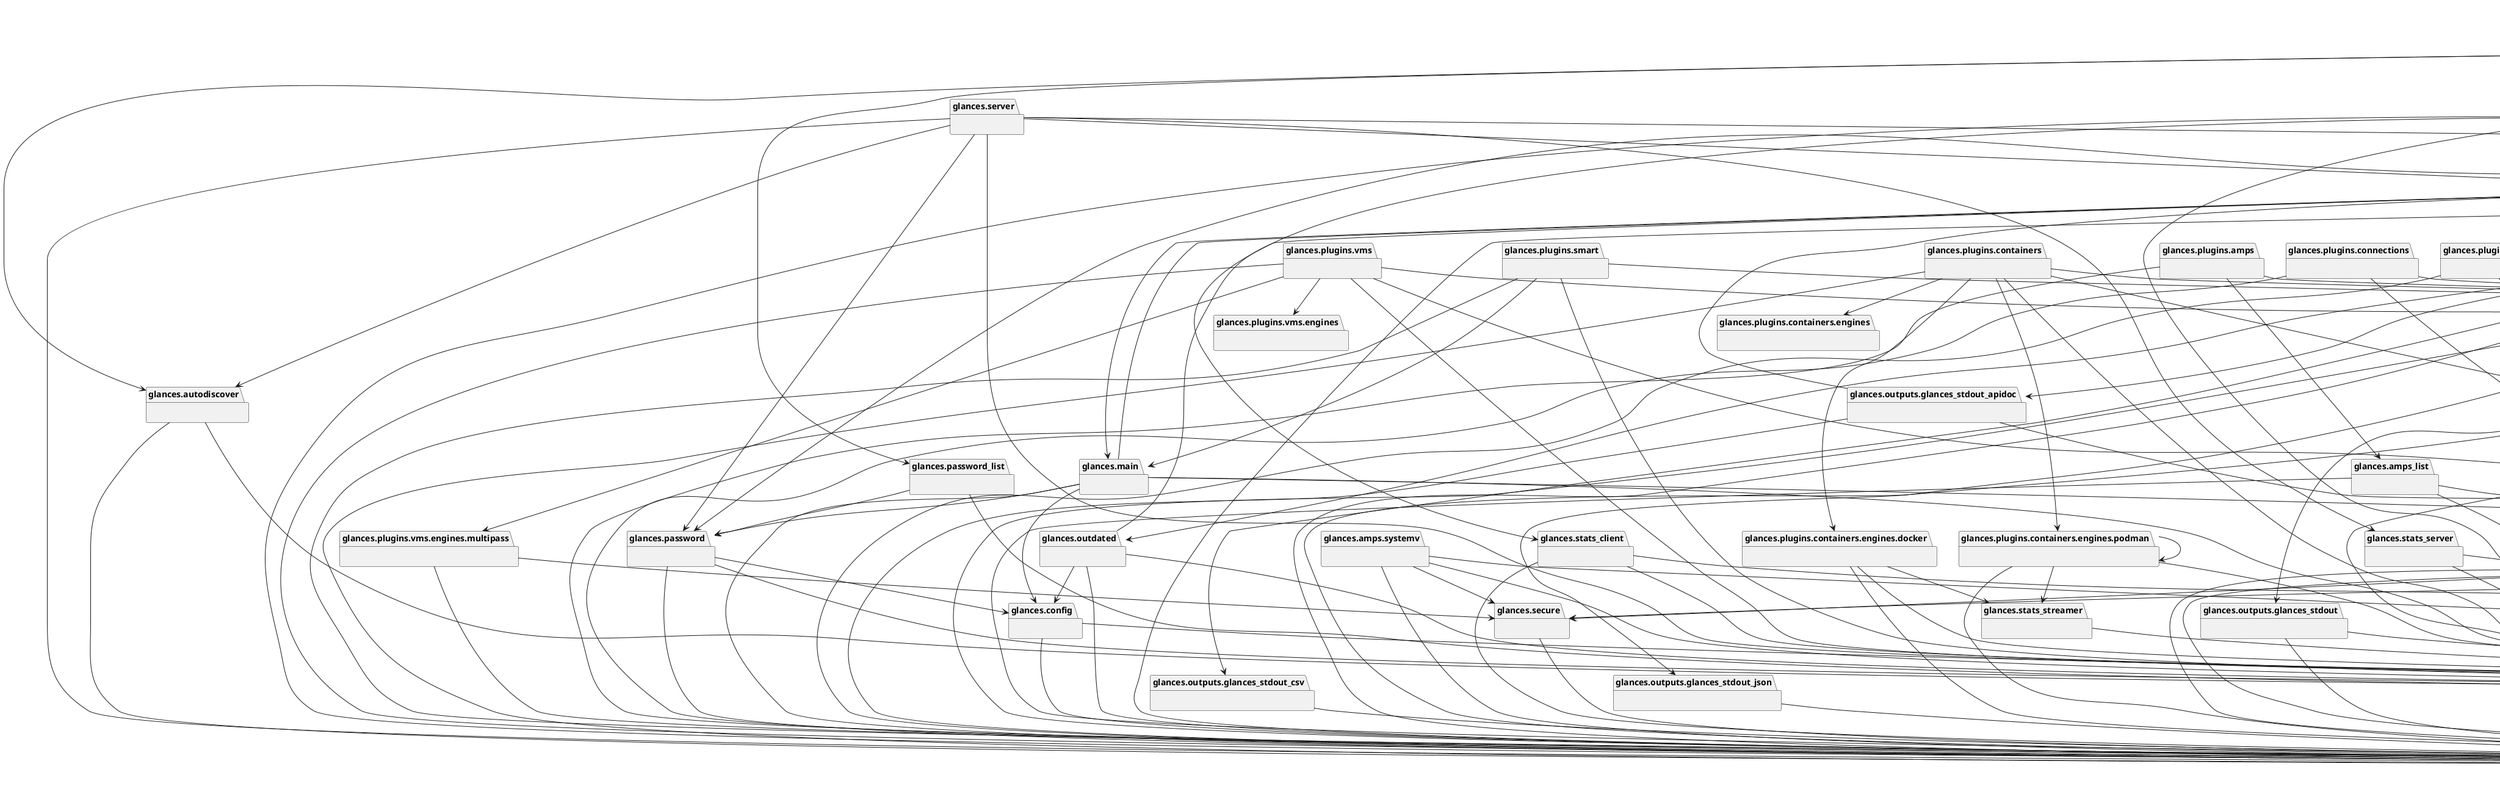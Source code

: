 @startuml packages
set namespaceSeparator none
package "glances" as glances {
}
package "glances.__main__" as glances.__main__ {
}
package "glances.actions" as glances.actions {
}
package "glances.amps" as glances.amps {
}
package "glances.amps.amp" as glances.amps.amp {
}
package "glances.amps.default" as glances.amps.default {
}
package "glances.amps.nginx" as glances.amps.nginx {
}
package "glances.amps.systemd" as glances.amps.systemd {
}
package "glances.amps.systemv" as glances.amps.systemv {
}
package "glances.amps_list" as glances.amps_list {
}
package "glances.attribute" as glances.attribute {
}
package "glances.autodiscover" as glances.autodiscover {
}
package "glances.client" as glances.client {
}
package "glances.client_browser" as glances.client_browser {
}
package "glances.config" as glances.config {
}
package "glances.cpu_percent" as glances.cpu_percent {
}
package "glances.event" as glances.event {
}
package "glances.events_list" as glances.events_list {
}
package "glances.exports" as glances.exports {
}
package "glances.exports.export" as glances.exports.export {
}
package "glances.exports.glances_cassandra" as glances.exports.glances_cassandra {
}
package "glances.exports.glances_couchdb" as glances.exports.glances_couchdb {
}
package "glances.exports.glances_csv" as glances.exports.glances_csv {
}
package "glances.exports.glances_elasticsearch" as glances.exports.glances_elasticsearch {
}
package "glances.exports.glances_graph" as glances.exports.glances_graph {
}
package "glances.exports.glances_graphite" as glances.exports.glances_graphite {
}
package "glances.exports.glances_influxdb" as glances.exports.glances_influxdb {
}
package "glances.exports.glances_influxdb2" as glances.exports.glances_influxdb2 {
}
package "glances.exports.glances_json" as glances.exports.glances_json {
}
package "glances.exports.glances_kafka" as glances.exports.glances_kafka {
}
package "glances.exports.glances_mongodb" as glances.exports.glances_mongodb {
}
package "glances.exports.glances_mqtt" as glances.exports.glances_mqtt {
}
package "glances.exports.glances_opentsdb" as glances.exports.glances_opentsdb {
}
package "glances.exports.glances_prometheus" as glances.exports.glances_prometheus {
}
package "glances.exports.glances_rabbitmq" as glances.exports.glances_rabbitmq {
}
package "glances.exports.glances_restful" as glances.exports.glances_restful {
}
package "glances.exports.glances_riemann" as glances.exports.glances_riemann {
}
package "glances.exports.glances_statsd" as glances.exports.glances_statsd {
}
package "glances.exports.glances_zeromq" as glances.exports.glances_zeromq {
}
package "glances.filter" as glances.filter {
}
package "glances.folder_list" as glances.folder_list {
}
package "glances.globals" as glances.globals {
}
package "glances.history" as glances.history {
}
package "glances.logger" as glances.logger {
}
package "glances.main" as glances.main {
}
package "glances.outdated" as glances.outdated {
}
package "glances.outputs" as glances.outputs {
}
package "glances.outputs.glances_bars" as glances.outputs.glances_bars {
}
package "glances.outputs.glances_colors" as glances.outputs.glances_colors {
}
package "glances.outputs.glances_curses" as glances.outputs.glances_curses {
}
package "glances.outputs.glances_curses_browser" as glances.outputs.glances_curses_browser {
}
package "glances.outputs.glances_restful_api" as glances.outputs.glances_restful_api {
}
package "glances.outputs.glances_sparklines" as glances.outputs.glances_sparklines {
}
package "glances.outputs.glances_stdout" as glances.outputs.glances_stdout {
}
package "glances.outputs.glances_stdout_apidoc" as glances.outputs.glances_stdout_apidoc {
}
package "glances.outputs.glances_stdout_csv" as glances.outputs.glances_stdout_csv {
}
package "glances.outputs.glances_stdout_issue" as glances.outputs.glances_stdout_issue {
}
package "glances.outputs.glances_stdout_json" as glances.outputs.glances_stdout_json {
}
package "glances.outputs.glances_unicode" as glances.outputs.glances_unicode {
}
package "glances.password" as glances.password {
}
package "glances.password_list" as glances.password_list {
}
package "glances.plugins" as glances.plugins {
}
package "glances.plugins.__pycache__" as glances.plugins.__pycache__ {
}
package "glances.plugins.alert" as glances.plugins.alert {
}
package "glances.plugins.amps" as glances.plugins.amps {
}
package "glances.plugins.cloud" as glances.plugins.cloud {
}
package "glances.plugins.connections" as glances.plugins.connections {
}
package "glances.plugins.containers" as glances.plugins.containers {
}
package "glances.plugins.containers.engines" as glances.plugins.containers.engines {
}
package "glances.plugins.containers.engines.docker" as glances.plugins.containers.engines.docker {
}
package "glances.plugins.containers.engines.podman" as glances.plugins.containers.engines.podman {
}
package "glances.plugins.core" as glances.plugins.core {
}
package "glances.plugins.cpu" as glances.plugins.cpu {
}
package "glances.plugins.diskio" as glances.plugins.diskio {
}
package "glances.plugins.folders" as glances.plugins.folders {
}
package "glances.plugins.fs" as glances.plugins.fs {
}
package "glances.plugins.gpu" as glances.plugins.gpu {
}
package "glances.plugins.gpu.cards" as glances.plugins.gpu.cards {
}
package "glances.plugins.gpu.cards.amd" as glances.plugins.gpu.cards.amd {
}
package "glances.plugins.gpu.cards.nvidia" as glances.plugins.gpu.cards.nvidia {
}
package "glances.plugins.help" as glances.plugins.help {
}
package "glances.plugins.ip" as glances.plugins.ip {
}
package "glances.plugins.irq" as glances.plugins.irq {
}
package "glances.plugins.load" as glances.plugins.load {
}
package "glances.plugins.mem" as glances.plugins.mem {
}
package "glances.plugins.memswap" as glances.plugins.memswap {
}
package "glances.plugins.network" as glances.plugins.network {
}
package "glances.plugins.now" as glances.plugins.now {
}
package "glances.plugins.percpu" as glances.plugins.percpu {
}
package "glances.plugins.plugin" as glances.plugins.plugin {
}
package "glances.plugins.plugin.model" as glances.plugins.plugin.model {
}
package "glances.plugins.ports" as glances.plugins.ports {
}
package "glances.plugins.processcount" as glances.plugins.processcount {
}
package "glances.plugins.processlist" as glances.plugins.processlist {
}
package "glances.plugins.psutilversion" as glances.plugins.psutilversion {
}
package "glances.plugins.quicklook" as glances.plugins.quicklook {
}
package "glances.plugins.raid" as glances.plugins.raid {
}
package "glances.plugins.sensors" as glances.plugins.sensors {
}
package "glances.plugins.sensors.sensor" as glances.plugins.sensors.sensor {
}
package "glances.plugins.sensors.sensor.glances_batpercent" as glances.plugins.sensors.sensor.glances_batpercent {
}
package "glances.plugins.sensors.sensor.glances_hddtemp" as glances.plugins.sensors.sensor.glances_hddtemp {
}
package "glances.plugins.smart" as glances.plugins.smart {
}
package "glances.plugins.system" as glances.plugins.system {
}
package "glances.plugins.uptime" as glances.plugins.uptime {
}
package "glances.plugins.version" as glances.plugins.version {
}
package "glances.plugins.vms" as glances.plugins.vms {
}
package "glances.plugins.vms.engines" as glances.plugins.vms.engines {
}
package "glances.plugins.vms.engines.multipass" as glances.plugins.vms.engines.multipass {
}
package "glances.plugins.wifi" as glances.plugins.wifi {
}
package "glances.ports_list" as glances.ports_list {
}
package "glances.processes" as glances.processes {
}
package "glances.programs" as glances.programs {
}
package "glances.secure" as glances.secure {
}
package "glances.server" as glances.server {
}
package "glances.snmp" as glances.snmp {
}
package "glances.standalone" as glances.standalone {
}
package "glances.static_list" as glances.static_list {
}
package "glances.stats" as glances.stats {
}
package "glances.stats_client" as glances.stats_client {
}
package "glances.stats_client_snmp" as glances.stats_client_snmp {
}
package "glances.stats_server" as glances.stats_server {
}
package "glances.stats_streamer" as glances.stats_streamer {
}
package "glances.thresholds" as glances.thresholds {
}
package "glances.timer" as glances.timer {
}
package "glances.web_list" as glances.web_list {
}
package "glances.webserver" as glances.webserver {
}
glances --> glances.logger
glances --> glances.main
glances --> glances.standalone
glances --> glances.timer
glances.__main__ --> glances
glances.actions --> glances.logger
glances.actions --> glances.secure
glances.actions --> glances.timer
glances.amps.amp --> glances.globals
glances.amps.amp --> glances.logger
glances.amps.amp --> glances.timer
glances.amps.default --> glances.amps.amp
glances.amps.default --> glances.logger
glances.amps.default --> glances.secure
glances.amps.nginx --> glances.amps.amp
glances.amps.nginx --> glances.logger
glances.amps.systemd --> glances.amps.amp
glances.amps.systemd --> glances.globals
glances.amps.systemd --> glances.logger
glances.amps.systemv --> glances.amps.amp
glances.amps.systemv --> glances.globals
glances.amps.systemv --> glances.logger
glances.amps.systemv --> glances.secure
glances.amps_list --> glances.globals
glances.amps_list --> glances.logger
glances.amps_list --> glances.processes
glances.autodiscover --> glances.globals
glances.autodiscover --> glances.logger
glances.client --> glances
glances.client --> glances.globals
glances.client --> glances.logger
glances.client --> glances.outputs.glances_curses
glances.client --> glances.stats_client
glances.client --> glances.stats_client_snmp
glances.client --> glances.timer
glances.client_browser --> glances.autodiscover
glances.client_browser --> glances.client
glances.client_browser --> glances.globals
glances.client_browser --> glances.logger
glances.client_browser --> glances.outputs.glances_curses_browser
glances.client_browser --> glances.password_list
glances.client_browser --> glances.static_list
glances.config --> glances.globals
glances.config --> glances.logger
glances.cpu_percent --> glances.logger
glances.cpu_percent --> glances.timer
glances.event --> glances.logger
glances.event --> glances.processes
glances.events_list --> glances.event
glances.events_list --> glances.processes
glances.events_list --> glances.thresholds
glances.exports.export --> glances.globals
glances.exports.export --> glances.logger
glances.exports.export --> glances.timer
glances.exports.glances_cassandra --> glances.exports.export
glances.exports.glances_cassandra --> glances.logger
glances.exports.glances_couchdb --> glances.exports.export
glances.exports.glances_couchdb --> glances.logger
glances.exports.glances_csv --> glances.exports.export
glances.exports.glances_csv --> glances.logger
glances.exports.glances_elasticsearch --> glances.exports.export
glances.exports.glances_elasticsearch --> glances.logger
glances.exports.glances_graph --> glances.exports.export
glances.exports.glances_graph --> glances.globals
glances.exports.glances_graph --> glances.logger
glances.exports.glances_graph --> glances.timer
glances.exports.glances_graphite --> glances.exports.export
glances.exports.glances_graphite --> glances.logger
glances.exports.glances_influxdb --> glances.exports.export
glances.exports.glances_influxdb --> glances.logger
glances.exports.glances_influxdb2 --> glances.exports.export
glances.exports.glances_influxdb2 --> glances.logger
glances.exports.glances_json --> glances.exports.export
glances.exports.glances_json --> glances.globals
glances.exports.glances_json --> glances.logger
glances.exports.glances_kafka --> glances.exports.export
glances.exports.glances_kafka --> glances.globals
glances.exports.glances_kafka --> glances.logger
glances.exports.glances_mongodb --> glances.exports.export
glances.exports.glances_mongodb --> glances.logger
glances.exports.glances_mqtt --> glances.exports.export
glances.exports.glances_mqtt --> glances.globals
glances.exports.glances_mqtt --> glances.logger
glances.exports.glances_opentsdb --> glances.exports.export
glances.exports.glances_opentsdb --> glances.logger
glances.exports.glances_prometheus --> glances.exports.export
glances.exports.glances_prometheus --> glances.globals
glances.exports.glances_prometheus --> glances.logger
glances.exports.glances_rabbitmq --> glances.exports.export
glances.exports.glances_rabbitmq --> glances.logger
glances.exports.glances_restful --> glances.exports.export
glances.exports.glances_restful --> glances.globals
glances.exports.glances_restful --> glances.logger
glances.exports.glances_riemann --> glances.exports.export
glances.exports.glances_riemann --> glances.logger
glances.exports.glances_statsd --> glances.exports.export
glances.exports.glances_statsd --> glances.logger
glances.exports.glances_zeromq --> glances.exports.export
glances.exports.glances_zeromq --> glances.globals
glances.exports.glances_zeromq --> glances.logger
glances.filter --> glances.logger
glances.folder_list --> glances.globals
glances.folder_list --> glances.logger
glances.folder_list --> glances.timer
glances.history --> glances.attribute
glances.logger --> glances.globals
glances.main --> glances
glances.main --> glances.config
glances.main --> glances.globals
glances.main --> glances.logger
glances.main --> glances.password
glances.main --> glances.processes
glances.outdated --> glances
glances.outdated --> glances.config
glances.outdated --> glances.globals
glances.outdated --> glances.logger
glances.outputs.glances_colors --> glances.logger
glances.outputs.glances_curses --> glances.events_list
glances.outputs.glances_curses --> glances.globals
glances.outputs.glances_curses --> glances.logger
glances.outputs.glances_curses --> glances.outputs.glances_colors
glances.outputs.glances_curses --> glances.outputs.glances_unicode
glances.outputs.glances_curses --> glances.processes
glances.outputs.glances_curses --> glances.timer
glances.outputs.glances_curses_browser --> glances.logger
glances.outputs.glances_curses_browser --> glances.outputs.glances_curses
glances.outputs.glances_curses_browser --> glances.timer
glances.outputs.glances_restful_api --> glances
glances.outputs.glances_restful_api --> glances.globals
glances.outputs.glances_restful_api --> glances.logger
glances.outputs.glances_restful_api --> glances.password
glances.outputs.glances_restful_api --> glances.stats
glances.outputs.glances_restful_api --> glances.timer
glances.outputs.glances_sparklines --> glances.globals
glances.outputs.glances_sparklines --> glances.logger
glances.outputs.glances_stdout --> glances.globals
glances.outputs.glances_stdout --> glances.logger
glances.outputs.glances_stdout_apidoc --> glances
glances.outputs.glances_stdout_apidoc --> glances.globals
glances.outputs.glances_stdout_apidoc --> glances.logger
glances.outputs.glances_stdout_csv --> glances.globals
glances.outputs.glances_stdout_issue --> glances
glances.outputs.glances_stdout_issue --> glances.timer
glances.outputs.glances_stdout_json --> glances.globals
glances.password --> glances.config
glances.password --> glances.globals
glances.password --> glances.logger
glances.password_list --> glances.logger
glances.password_list --> glances.password
glances.plugins.alert --> glances.events_list
glances.plugins.alert --> glances.plugins.plugin.model
glances.plugins.amps --> glances.amps_list
glances.plugins.amps --> glances.globals
glances.plugins.amps --> glances.plugins.plugin.model
glances.plugins.cloud --> glances.globals
glances.plugins.cloud --> glances.logger
glances.plugins.cloud --> glances.plugins.plugin.model
glances.plugins.connections --> glances.globals
glances.plugins.connections --> glances.logger
glances.plugins.connections --> glances.plugins.plugin.model
glances.plugins.containers --> glances.globals
glances.plugins.containers --> glances.logger
glances.plugins.containers --> glances.plugins.containers.engines
glances.plugins.containers --> glances.plugins.containers.engines.docker
glances.plugins.containers --> glances.plugins.containers.engines.podman
glances.plugins.containers --> glances.plugins.plugin.model
glances.plugins.containers --> glances.processes
glances.plugins.containers.engines.docker --> glances.globals
glances.plugins.containers.engines.docker --> glances.logger
glances.plugins.containers.engines.docker --> glances.stats_streamer
glances.plugins.containers.engines.podman --> glances.globals
glances.plugins.containers.engines.podman --> glances.logger
glances.plugins.containers.engines.podman --> glances.plugins.containers.engines.podman
glances.plugins.containers.engines.podman --> glances.stats_streamer
glances.plugins.core --> glances.plugins.plugin.model
glances.plugins.cpu --> glances.cpu_percent
glances.plugins.cpu --> glances.globals
glances.plugins.cpu --> glances.plugins.core
glances.plugins.cpu --> glances.plugins.plugin.model
glances.plugins.diskio --> glances.globals
glances.plugins.diskio --> glances.logger
glances.plugins.diskio --> glances.plugins.plugin.model
glances.plugins.folders --> glances.folder_list
glances.plugins.folders --> glances.globals
glances.plugins.folders --> glances.logger
glances.plugins.folders --> glances.plugins.plugin.model
glances.plugins.fs --> glances.globals
glances.plugins.fs --> glances.logger
glances.plugins.fs --> glances.plugins.plugin.model
glances.plugins.gpu --> glances.globals
glances.plugins.gpu --> glances.plugins.gpu.cards.amd
glances.plugins.gpu --> glances.plugins.gpu.cards.nvidia
glances.plugins.gpu --> glances.plugins.plugin.model
glances.plugins.gpu.cards.nvidia --> glances.globals
glances.plugins.gpu.cards.nvidia --> glances.logger
glances.plugins.help --> glances
glances.plugins.help --> glances.globals
glances.plugins.help --> glances.plugins.plugin.model
glances.plugins.ip --> glances.globals
glances.plugins.ip --> glances.logger
glances.plugins.ip --> glances.plugins.plugin.model
glances.plugins.ip --> glances.timer
glances.plugins.irq --> glances.globals
glances.plugins.irq --> glances.logger
glances.plugins.irq --> glances.plugins.plugin.model
glances.plugins.irq --> glances.timer
glances.plugins.load --> glances.globals
glances.plugins.load --> glances.logger
glances.plugins.load --> glances.plugins.core
glances.plugins.load --> glances.plugins.plugin.model
glances.plugins.mem --> glances.plugins.plugin.model
glances.plugins.memswap --> glances.globals
glances.plugins.memswap --> glances.plugins.plugin.model
glances.plugins.memswap --> glances.timer
glances.plugins.network --> glances.logger
glances.plugins.network --> glances.plugins.plugin.model
glances.plugins.now --> glances.plugins.plugin.model
glances.plugins.percpu --> glances.cpu_percent
glances.plugins.percpu --> glances.globals
glances.plugins.percpu --> glances.plugins.plugin.model
glances.plugins.plugin.model --> glances.actions
glances.plugins.plugin.model --> glances.events_list
glances.plugins.plugin.model --> glances.globals
glances.plugins.plugin.model --> glances.history
glances.plugins.plugin.model --> glances.logger
glances.plugins.plugin.model --> glances.outputs.glances_unicode
glances.plugins.plugin.model --> glances.snmp
glances.plugins.plugin.model --> glances.thresholds
glances.plugins.plugin.model --> glances.timer
glances.plugins.ports --> glances.globals
glances.plugins.ports --> glances.logger
glances.plugins.ports --> glances.plugins.plugin.model
glances.plugins.ports --> glances.ports_list
glances.plugins.ports --> glances.timer
glances.plugins.ports --> glances.web_list
glances.plugins.processcount --> glances.plugins.plugin.model
glances.plugins.processcount --> glances.processes
glances.plugins.processlist --> glances.globals
glances.plugins.processlist --> glances.logger
glances.plugins.processlist --> glances.outputs.glances_unicode
glances.plugins.processlist --> glances.plugins.core
glances.plugins.processlist --> glances.plugins.plugin.model
glances.plugins.processlist --> glances.processes
glances.plugins.psutilversion --> glances
glances.plugins.psutilversion --> glances.plugins.plugin.model
glances.plugins.quicklook --> glances.cpu_percent
glances.plugins.quicklook --> glances.logger
glances.plugins.quicklook --> glances.outputs.glances_bars
glances.plugins.quicklook --> glances.outputs.glances_sparklines
glances.plugins.quicklook --> glances.plugins.load
glances.plugins.quicklook --> glances.plugins.plugin.model
glances.plugins.raid --> glances.globals
glances.plugins.raid --> glances.logger
glances.plugins.raid --> glances.plugins.plugin.model
glances.plugins.sensors --> glances.globals
glances.plugins.sensors --> glances.logger
glances.plugins.sensors --> glances.outputs.glances_unicode
glances.plugins.sensors --> glances.plugins.plugin.model
glances.plugins.sensors --> glances.plugins.sensors.sensor.glances_batpercent
glances.plugins.sensors --> glances.plugins.sensors.sensor.glances_hddtemp
glances.plugins.sensors --> glances.timer
glances.plugins.sensors.sensor.glances_batpercent --> glances.globals
glances.plugins.sensors.sensor.glances_batpercent --> glances.logger
glances.plugins.sensors.sensor.glances_batpercent --> glances.plugins.plugin.model
glances.plugins.sensors.sensor.glances_hddtemp --> glances.globals
glances.plugins.sensors.sensor.glances_hddtemp --> glances.logger
glances.plugins.sensors.sensor.glances_hddtemp --> glances.plugins.plugin.model
glances.plugins.smart --> glances.globals
glances.plugins.smart --> glances.logger
glances.plugins.smart --> glances.main
glances.plugins.smart --> glances.plugins.plugin.model
glances.plugins.system --> glances.globals
glances.plugins.system --> glances.logger
glances.plugins.system --> glances.plugins.plugin.model
glances.plugins.uptime --> glances.plugins.plugin.model
glances.plugins.version --> glances
glances.plugins.version --> glances.plugins.plugin.model
glances.plugins.vms --> glances.globals
glances.plugins.vms --> glances.logger
glances.plugins.vms --> glances.plugins.plugin.model
glances.plugins.vms --> glances.plugins.vms.engines
glances.plugins.vms --> glances.plugins.vms.engines.multipass
glances.plugins.vms --> glances.processes
glances.plugins.vms.engines.multipass --> glances.globals
glances.plugins.vms.engines.multipass --> glances.secure
glances.plugins.wifi --> glances.globals
glances.plugins.wifi --> glances.logger
glances.plugins.wifi --> glances.plugins.plugin.model
glances.ports_list --> glances.globals
glances.ports_list --> glances.logger
glances.processes --> glances.filter
glances.processes --> glances.globals
glances.processes --> glances.logger
glances.processes --> glances.programs
glances.processes --> glances.timer
glances.secure --> glances.globals
glances.server --> glances
glances.server --> glances.autodiscover
glances.server --> glances.globals
glances.server --> glances.logger
glances.server --> glances.password
glances.server --> glances.stats_server
glances.server --> glances.timer
glances.snmp --> glances.logger
glances.standalone --> glances.globals
glances.standalone --> glances.logger
glances.standalone --> glances.outdated
glances.standalone --> glances.outputs.glances_curses
glances.standalone --> glances.outputs.glances_stdout
glances.standalone --> glances.outputs.glances_stdout_apidoc
glances.standalone --> glances.outputs.glances_stdout_csv
glances.standalone --> glances.outputs.glances_stdout_issue
glances.standalone --> glances.outputs.glances_stdout_json
glances.standalone --> glances.processes
glances.standalone --> glances.stats
glances.standalone --> glances.timer
glances.static_list --> glances.logger
glances.stats --> glances.globals
glances.stats --> glances.logger
glances.stats --> glances.timer
glances.stats_client --> glances.globals
glances.stats_client --> glances.logger
glances.stats_client --> glances.stats
glances.stats_client_snmp --> glances.globals
glances.stats_client_snmp --> glances.logger
glances.stats_client_snmp --> glances.snmp
glances.stats_client_snmp --> glances.stats
glances.stats_server --> glances.logger
glances.stats_server --> glances.stats
glances.stats_streamer --> glances.logger
glances.web_list --> glances.globals
glances.web_list --> glances.logger
glances.webserver --> glances.globals
glances.webserver --> glances.outputs.glances_restful_api
glances.webserver --> glances.processes
glances.webserver --> glances.stats
@enduml
